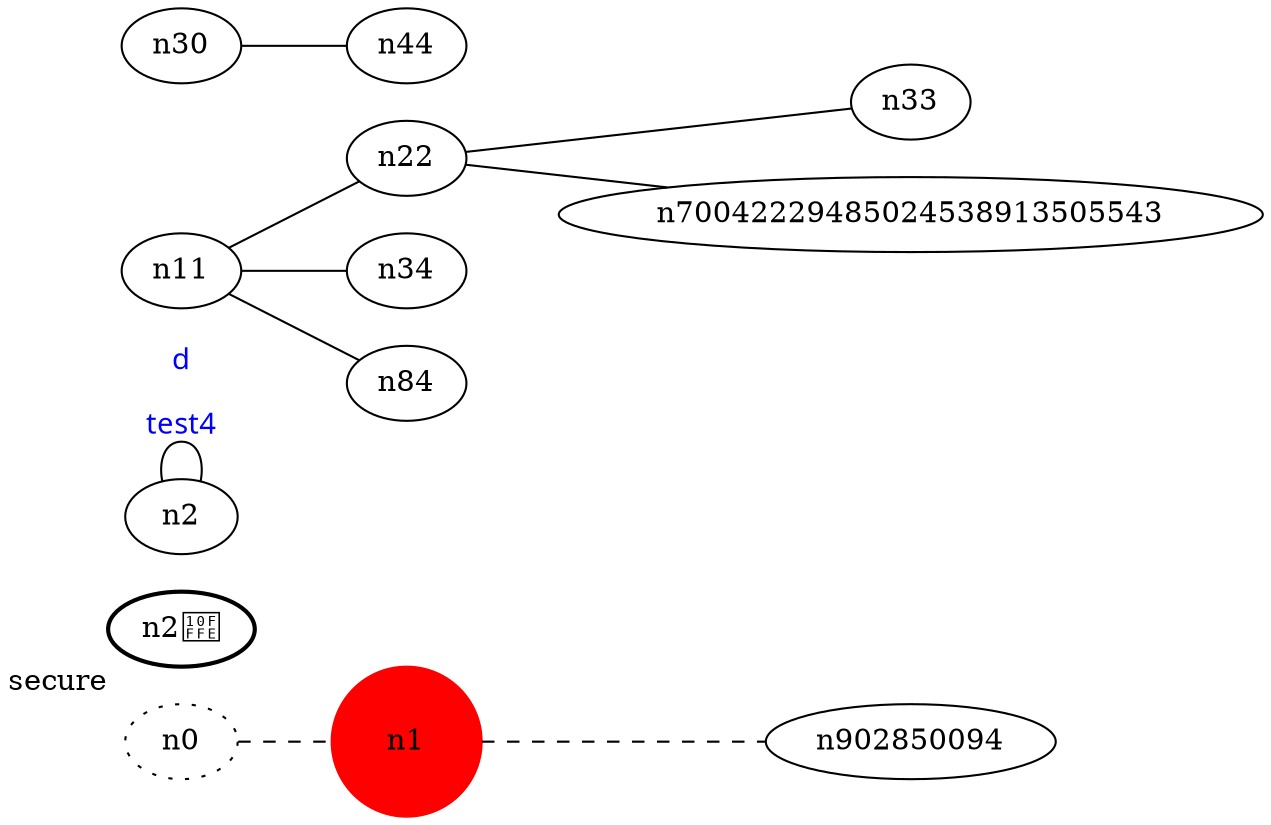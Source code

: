 graph test4 {
	rankdir=LR;
	fontcolor=blue; /* c0; c1; c0 -- c1 */
	n0 [style=dotted, fillcolor="#123456"]; // c-1350740; c3; c1 -- c3
	n1 [height=1, width=1, color=red, style=filled];
	n2􏿾 [style=bold, xlabel="secure"];
	n0 -- n1 -- n902850094[style=dashed];
	n2 -- n2 [fontname="comic sans", label="d\n\l\G", fontcolor=blue, fon󠁻tsize=119];
	n11 -- n22;
	n11 -- n34;
	n11 -- n84;
	n22 -- n33;
	n22 -- n70042229485024538913505543;
	n30 -- n44;
}

